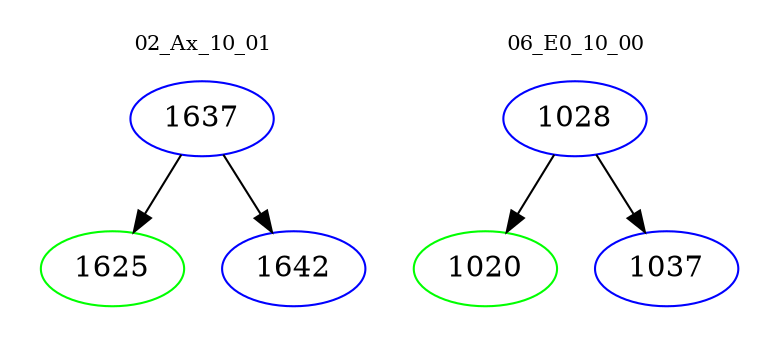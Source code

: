 digraph{
subgraph cluster_0 {
color = white
label = "02_Ax_10_01";
fontsize=10;
T0_1637 [label="1637", color="blue"]
T0_1637 -> T0_1625 [color="black"]
T0_1625 [label="1625", color="green"]
T0_1637 -> T0_1642 [color="black"]
T0_1642 [label="1642", color="blue"]
}
subgraph cluster_1 {
color = white
label = "06_E0_10_00";
fontsize=10;
T1_1028 [label="1028", color="blue"]
T1_1028 -> T1_1020 [color="black"]
T1_1020 [label="1020", color="green"]
T1_1028 -> T1_1037 [color="black"]
T1_1037 [label="1037", color="blue"]
}
}
